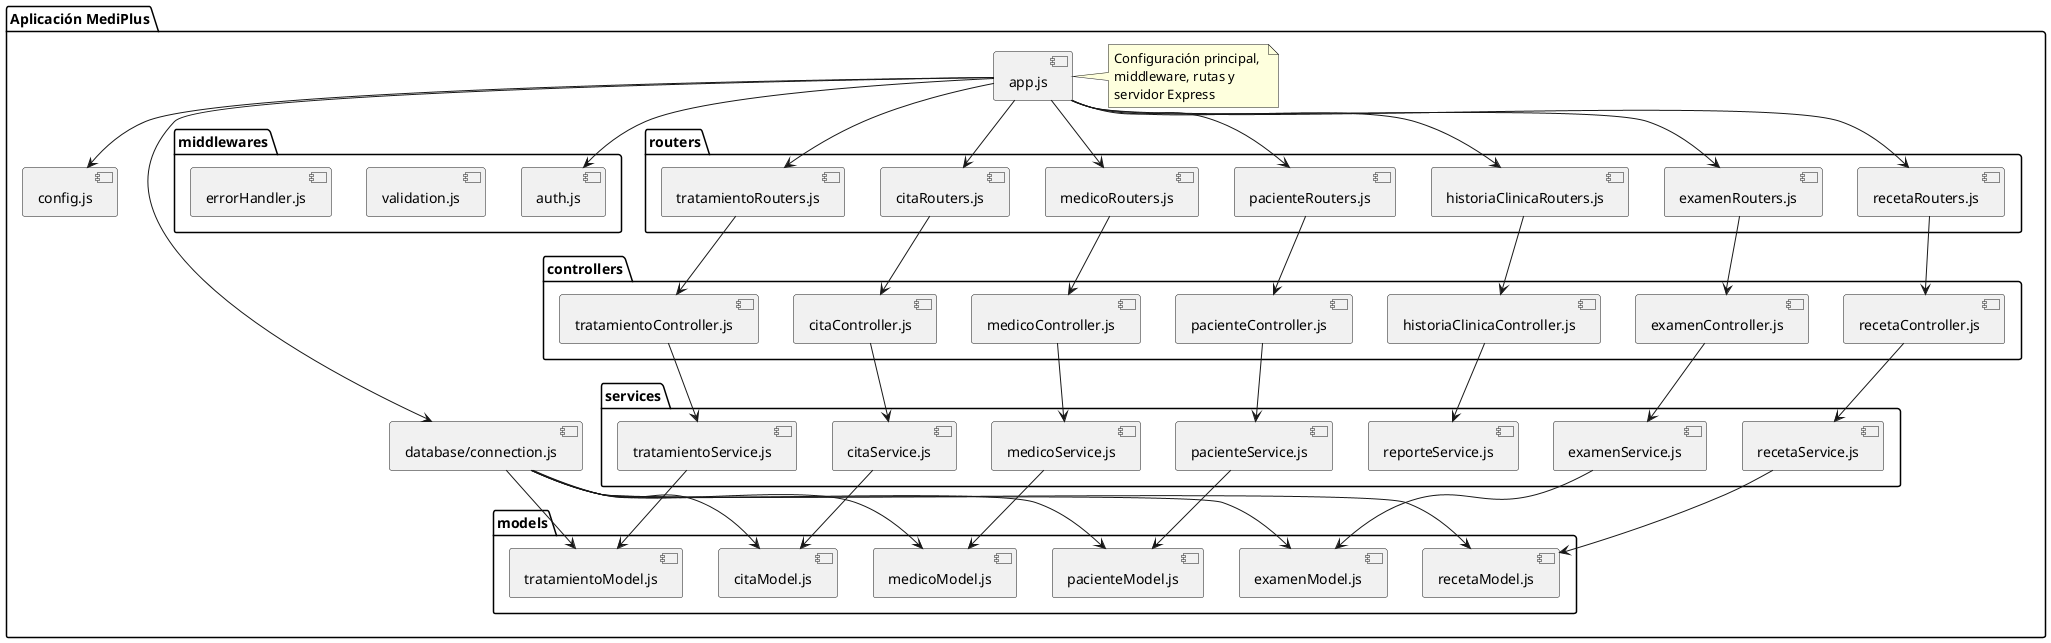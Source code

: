 @startuml Component Diagram - MediPlus

package "Aplicación MediPlus" {
  [app.js] as app
  note right of app
    Configuración principal, 
    middleware, rutas y 
    servidor Express
  end note
  
  [config.js] as config
  [database/connection.js] as dbConnection
  
  package "middlewares" {
    [auth.js] as auth
    [validation.js] as validation
    [errorHandler.js] as errorHandler
  }
  
  package "routers" {
    [pacienteRouters.js] as pacienteRouter
    [medicoRouters.js] as medicoRouter
    [citaRouters.js] as citaRouter
    [tratamientoRouters.js] as tratamientoRouter
    [recetaRouters.js] as recetaRouter
    [examenRouters.js] as examenRouter
    [historiaClinicaRouters.js] as historiaClinicaRouter
  }
  
  package "controllers" {
    [pacienteController.js] as pacienteController
    [medicoController.js] as medicoController
    [citaController.js] as citaController
    [tratamientoController.js] as tratamientoController
    [recetaController.js] as recetaController
    [examenController.js] as examenController
    [historiaClinicaController.js] as historiaClinicaController
  }
  
  package "services" {
    [pacienteService.js] as pacienteService
    [medicoService.js] as medicoService
    [citaService.js] as citaService
    [tratamientoService.js] as tratamientoService
    [recetaService.js] as recetaService
    [examenService.js] as examenService
    [reporteService.js] as reporteService
  }
  
  package "models" {
    [pacienteModel.js] as pacienteModel
    [medicoModel.js] as medicoModel
    [citaModel.js] as citaModel
    [tratamientoModel.js] as tratamientoModel
    [recetaModel.js] as recetaModel
    [examenModel.js] as examenModel
  }
}

' Relaciones entre componentes
app --> config
app --> dbConnection
app --> auth
app --> pacienteRouter
app --> medicoRouter
app --> citaRouter
app --> tratamientoRouter
app --> recetaRouter
app --> examenRouter
app --> historiaClinicaRouter

pacienteRouter --> pacienteController
medicoRouter --> medicoController
citaRouter --> citaController
tratamientoRouter --> tratamientoController
recetaRouter --> recetaController
examenRouter --> examenController
historiaClinicaRouter --> historiaClinicaController

pacienteController --> pacienteService
medicoController --> medicoService
citaController --> citaService
tratamientoController --> tratamientoService
recetaController --> recetaService
examenController --> examenService
historiaClinicaController --> reporteService

pacienteService --> pacienteModel
medicoService --> medicoModel
citaService --> citaModel
tratamientoService --> tratamientoModel
recetaService --> recetaModel
examenService --> examenModel

dbConnection --> pacienteModel
dbConnection --> medicoModel
dbConnection --> citaModel
dbConnection --> tratamientoModel
dbConnection --> recetaModel
dbConnection --> examenModel

@enduml
